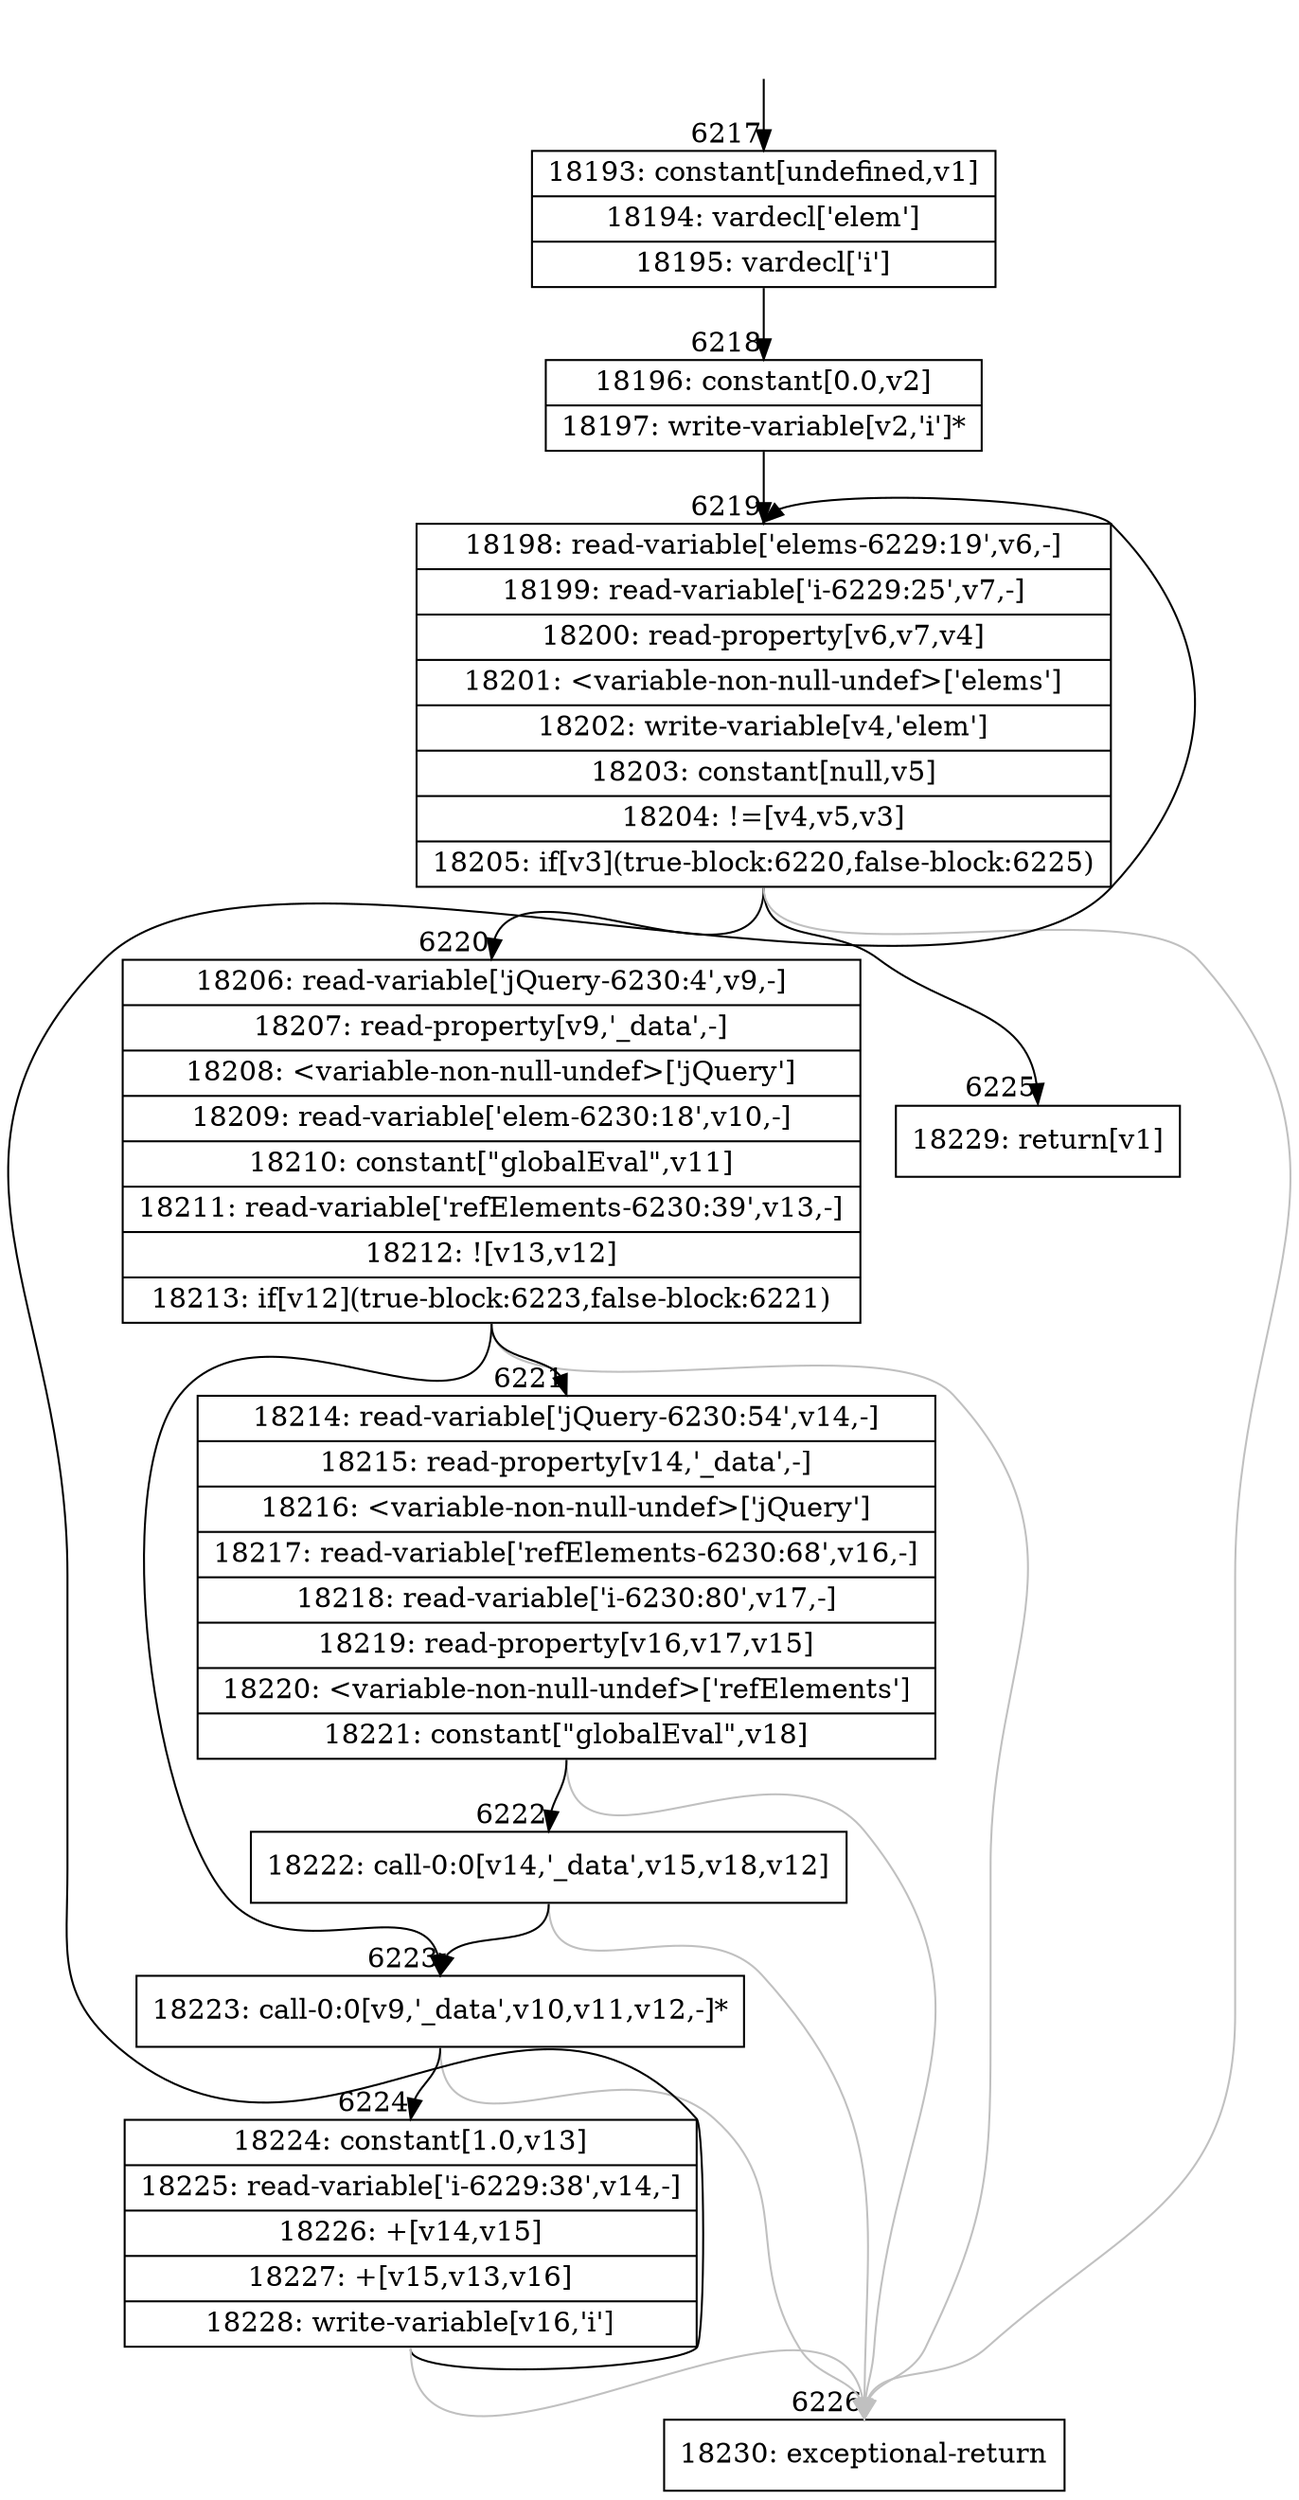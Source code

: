 digraph {
rankdir="TD"
BB_entry407[shape=none,label=""];
BB_entry407 -> BB6217 [tailport=s, headport=n, headlabel="    6217"]
BB6217 [shape=record label="{18193: constant[undefined,v1]|18194: vardecl['elem']|18195: vardecl['i']}" ] 
BB6217 -> BB6218 [tailport=s, headport=n, headlabel="      6218"]
BB6218 [shape=record label="{18196: constant[0.0,v2]|18197: write-variable[v2,'i']*}" ] 
BB6218 -> BB6219 [tailport=s, headport=n, headlabel="      6219"]
BB6219 [shape=record label="{18198: read-variable['elems-6229:19',v6,-]|18199: read-variable['i-6229:25',v7,-]|18200: read-property[v6,v7,v4]|18201: \<variable-non-null-undef\>['elems']|18202: write-variable[v4,'elem']|18203: constant[null,v5]|18204: !=[v4,v5,v3]|18205: if[v3](true-block:6220,false-block:6225)}" ] 
BB6219 -> BB6220 [tailport=s, headport=n, headlabel="      6220"]
BB6219 -> BB6225 [tailport=s, headport=n, headlabel="      6225"]
BB6219 -> BB6226 [tailport=s, headport=n, color=gray, headlabel="      6226"]
BB6220 [shape=record label="{18206: read-variable['jQuery-6230:4',v9,-]|18207: read-property[v9,'_data',-]|18208: \<variable-non-null-undef\>['jQuery']|18209: read-variable['elem-6230:18',v10,-]|18210: constant[\"globalEval\",v11]|18211: read-variable['refElements-6230:39',v13,-]|18212: ![v13,v12]|18213: if[v12](true-block:6223,false-block:6221)}" ] 
BB6220 -> BB6223 [tailport=s, headport=n, headlabel="      6223"]
BB6220 -> BB6221 [tailport=s, headport=n, headlabel="      6221"]
BB6220 -> BB6226 [tailport=s, headport=n, color=gray]
BB6221 [shape=record label="{18214: read-variable['jQuery-6230:54',v14,-]|18215: read-property[v14,'_data',-]|18216: \<variable-non-null-undef\>['jQuery']|18217: read-variable['refElements-6230:68',v16,-]|18218: read-variable['i-6230:80',v17,-]|18219: read-property[v16,v17,v15]|18220: \<variable-non-null-undef\>['refElements']|18221: constant[\"globalEval\",v18]}" ] 
BB6221 -> BB6222 [tailport=s, headport=n, headlabel="      6222"]
BB6221 -> BB6226 [tailport=s, headport=n, color=gray]
BB6222 [shape=record label="{18222: call-0:0[v14,'_data',v15,v18,v12]}" ] 
BB6222 -> BB6223 [tailport=s, headport=n]
BB6222 -> BB6226 [tailport=s, headport=n, color=gray]
BB6223 [shape=record label="{18223: call-0:0[v9,'_data',v10,v11,v12,-]*}" ] 
BB6223 -> BB6224 [tailport=s, headport=n, headlabel="      6224"]
BB6223 -> BB6226 [tailport=s, headport=n, color=gray]
BB6224 [shape=record label="{18224: constant[1.0,v13]|18225: read-variable['i-6229:38',v14,-]|18226: +[v14,v15]|18227: +[v15,v13,v16]|18228: write-variable[v16,'i']}" ] 
BB6224 -> BB6219 [tailport=s, headport=n]
BB6224 -> BB6226 [tailport=s, headport=n, color=gray]
BB6225 [shape=record label="{18229: return[v1]}" ] 
BB6226 [shape=record label="{18230: exceptional-return}" ] 
}
